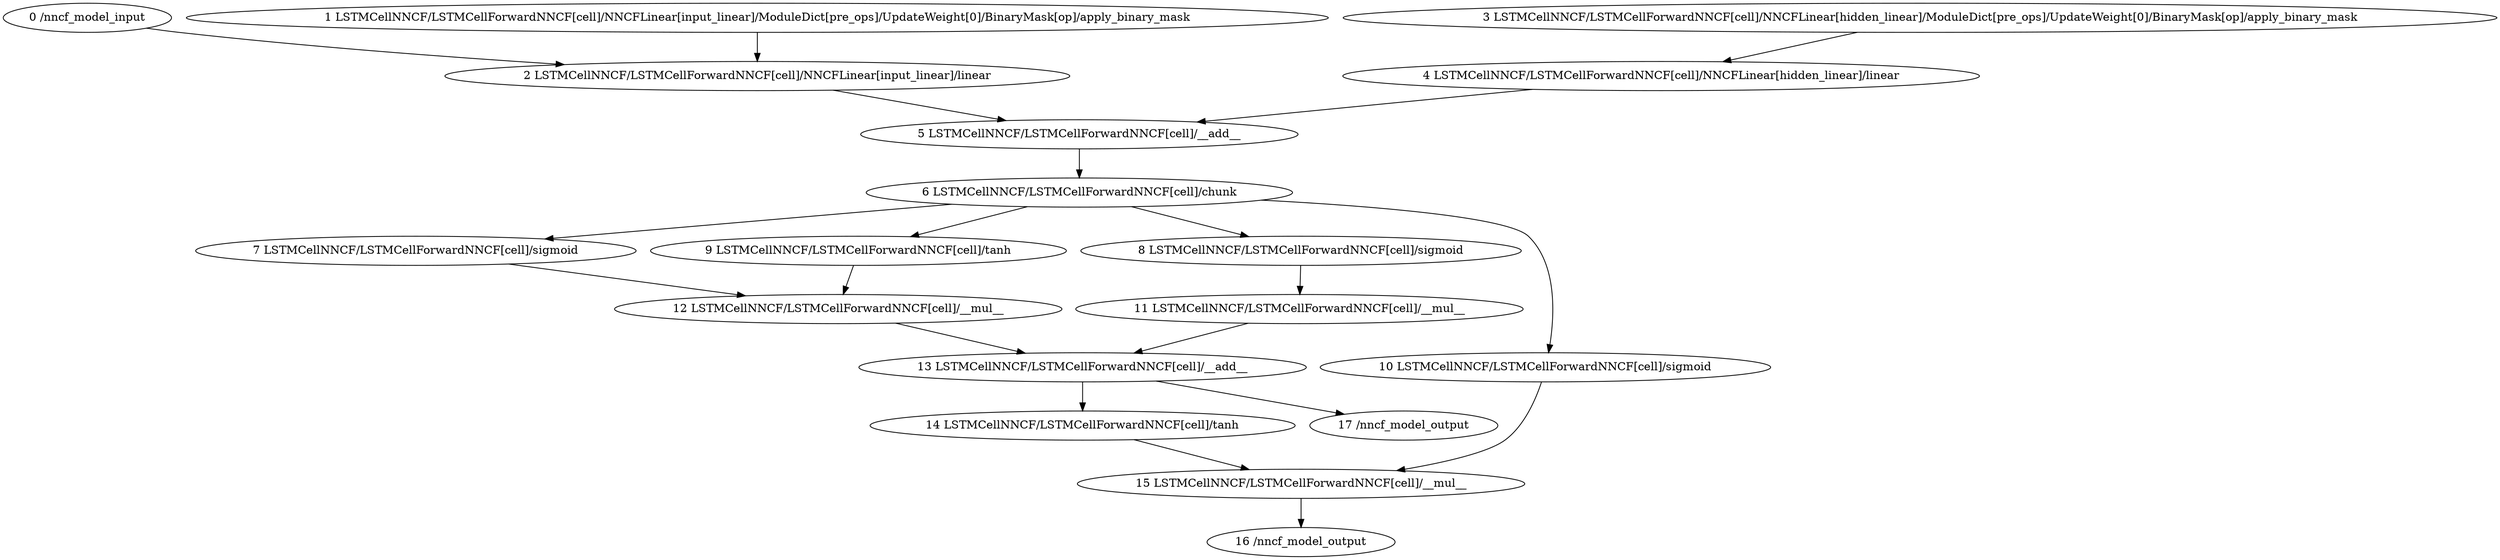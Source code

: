 strict digraph  {
"0 /nncf_model_input" [id=0, scope="", type=nncf_model_input];
"1 LSTMCellNNCF/LSTMCellForwardNNCF[cell]/NNCFLinear[input_linear]/ModuleDict[pre_ops]/UpdateWeight[0]/BinaryMask[op]/apply_binary_mask" [id=1, scope="LSTMCellNNCF/LSTMCellForwardNNCF[cell]/NNCFLinear[input_linear]/ModuleDict[pre_ops]/UpdateWeight[0]/BinaryMask[op]", type=apply_binary_mask];
"2 LSTMCellNNCF/LSTMCellForwardNNCF[cell]/NNCFLinear[input_linear]/linear" [id=2, scope="LSTMCellNNCF/LSTMCellForwardNNCF[cell]/NNCFLinear[input_linear]", type=linear];
"3 LSTMCellNNCF/LSTMCellForwardNNCF[cell]/NNCFLinear[hidden_linear]/ModuleDict[pre_ops]/UpdateWeight[0]/BinaryMask[op]/apply_binary_mask" [id=3, scope="LSTMCellNNCF/LSTMCellForwardNNCF[cell]/NNCFLinear[hidden_linear]/ModuleDict[pre_ops]/UpdateWeight[0]/BinaryMask[op]", type=apply_binary_mask];
"4 LSTMCellNNCF/LSTMCellForwardNNCF[cell]/NNCFLinear[hidden_linear]/linear" [id=4, scope="LSTMCellNNCF/LSTMCellForwardNNCF[cell]/NNCFLinear[hidden_linear]", type=linear];
"5 LSTMCellNNCF/LSTMCellForwardNNCF[cell]/__add__" [id=5, scope="LSTMCellNNCF/LSTMCellForwardNNCF[cell]", type=__add__];
"6 LSTMCellNNCF/LSTMCellForwardNNCF[cell]/chunk" [id=6, scope="LSTMCellNNCF/LSTMCellForwardNNCF[cell]", type=chunk];
"7 LSTMCellNNCF/LSTMCellForwardNNCF[cell]/sigmoid" [id=7, scope="LSTMCellNNCF/LSTMCellForwardNNCF[cell]", type=sigmoid];
"8 LSTMCellNNCF/LSTMCellForwardNNCF[cell]/sigmoid" [id=8, scope="LSTMCellNNCF/LSTMCellForwardNNCF[cell]", type=sigmoid];
"9 LSTMCellNNCF/LSTMCellForwardNNCF[cell]/tanh" [id=9, scope="LSTMCellNNCF/LSTMCellForwardNNCF[cell]", type=tanh];
"10 LSTMCellNNCF/LSTMCellForwardNNCF[cell]/sigmoid" [id=10, scope="LSTMCellNNCF/LSTMCellForwardNNCF[cell]", type=sigmoid];
"11 LSTMCellNNCF/LSTMCellForwardNNCF[cell]/__mul__" [id=11, scope="LSTMCellNNCF/LSTMCellForwardNNCF[cell]", type=__mul__];
"12 LSTMCellNNCF/LSTMCellForwardNNCF[cell]/__mul__" [id=12, scope="LSTMCellNNCF/LSTMCellForwardNNCF[cell]", type=__mul__];
"13 LSTMCellNNCF/LSTMCellForwardNNCF[cell]/__add__" [id=13, scope="LSTMCellNNCF/LSTMCellForwardNNCF[cell]", type=__add__];
"14 LSTMCellNNCF/LSTMCellForwardNNCF[cell]/tanh" [id=14, scope="LSTMCellNNCF/LSTMCellForwardNNCF[cell]", type=tanh];
"15 LSTMCellNNCF/LSTMCellForwardNNCF[cell]/__mul__" [id=15, scope="LSTMCellNNCF/LSTMCellForwardNNCF[cell]", type=__mul__];
"16 /nncf_model_output" [id=16, scope="", type=nncf_model_output];
"17 /nncf_model_output" [id=17, scope="", type=nncf_model_output];
"0 /nncf_model_input" -> "2 LSTMCellNNCF/LSTMCellForwardNNCF[cell]/NNCFLinear[input_linear]/linear";
"1 LSTMCellNNCF/LSTMCellForwardNNCF[cell]/NNCFLinear[input_linear]/ModuleDict[pre_ops]/UpdateWeight[0]/BinaryMask[op]/apply_binary_mask" -> "2 LSTMCellNNCF/LSTMCellForwardNNCF[cell]/NNCFLinear[input_linear]/linear";
"2 LSTMCellNNCF/LSTMCellForwardNNCF[cell]/NNCFLinear[input_linear]/linear" -> "5 LSTMCellNNCF/LSTMCellForwardNNCF[cell]/__add__";
"3 LSTMCellNNCF/LSTMCellForwardNNCF[cell]/NNCFLinear[hidden_linear]/ModuleDict[pre_ops]/UpdateWeight[0]/BinaryMask[op]/apply_binary_mask" -> "4 LSTMCellNNCF/LSTMCellForwardNNCF[cell]/NNCFLinear[hidden_linear]/linear";
"4 LSTMCellNNCF/LSTMCellForwardNNCF[cell]/NNCFLinear[hidden_linear]/linear" -> "5 LSTMCellNNCF/LSTMCellForwardNNCF[cell]/__add__";
"5 LSTMCellNNCF/LSTMCellForwardNNCF[cell]/__add__" -> "6 LSTMCellNNCF/LSTMCellForwardNNCF[cell]/chunk";
"6 LSTMCellNNCF/LSTMCellForwardNNCF[cell]/chunk" -> "7 LSTMCellNNCF/LSTMCellForwardNNCF[cell]/sigmoid";
"6 LSTMCellNNCF/LSTMCellForwardNNCF[cell]/chunk" -> "8 LSTMCellNNCF/LSTMCellForwardNNCF[cell]/sigmoid";
"6 LSTMCellNNCF/LSTMCellForwardNNCF[cell]/chunk" -> "9 LSTMCellNNCF/LSTMCellForwardNNCF[cell]/tanh";
"6 LSTMCellNNCF/LSTMCellForwardNNCF[cell]/chunk" -> "10 LSTMCellNNCF/LSTMCellForwardNNCF[cell]/sigmoid";
"7 LSTMCellNNCF/LSTMCellForwardNNCF[cell]/sigmoid" -> "12 LSTMCellNNCF/LSTMCellForwardNNCF[cell]/__mul__";
"8 LSTMCellNNCF/LSTMCellForwardNNCF[cell]/sigmoid" -> "11 LSTMCellNNCF/LSTMCellForwardNNCF[cell]/__mul__";
"9 LSTMCellNNCF/LSTMCellForwardNNCF[cell]/tanh" -> "12 LSTMCellNNCF/LSTMCellForwardNNCF[cell]/__mul__";
"10 LSTMCellNNCF/LSTMCellForwardNNCF[cell]/sigmoid" -> "15 LSTMCellNNCF/LSTMCellForwardNNCF[cell]/__mul__";
"11 LSTMCellNNCF/LSTMCellForwardNNCF[cell]/__mul__" -> "13 LSTMCellNNCF/LSTMCellForwardNNCF[cell]/__add__";
"12 LSTMCellNNCF/LSTMCellForwardNNCF[cell]/__mul__" -> "13 LSTMCellNNCF/LSTMCellForwardNNCF[cell]/__add__";
"13 LSTMCellNNCF/LSTMCellForwardNNCF[cell]/__add__" -> "14 LSTMCellNNCF/LSTMCellForwardNNCF[cell]/tanh";
"13 LSTMCellNNCF/LSTMCellForwardNNCF[cell]/__add__" -> "17 /nncf_model_output";
"14 LSTMCellNNCF/LSTMCellForwardNNCF[cell]/tanh" -> "15 LSTMCellNNCF/LSTMCellForwardNNCF[cell]/__mul__";
"15 LSTMCellNNCF/LSTMCellForwardNNCF[cell]/__mul__" -> "16 /nncf_model_output";
}
